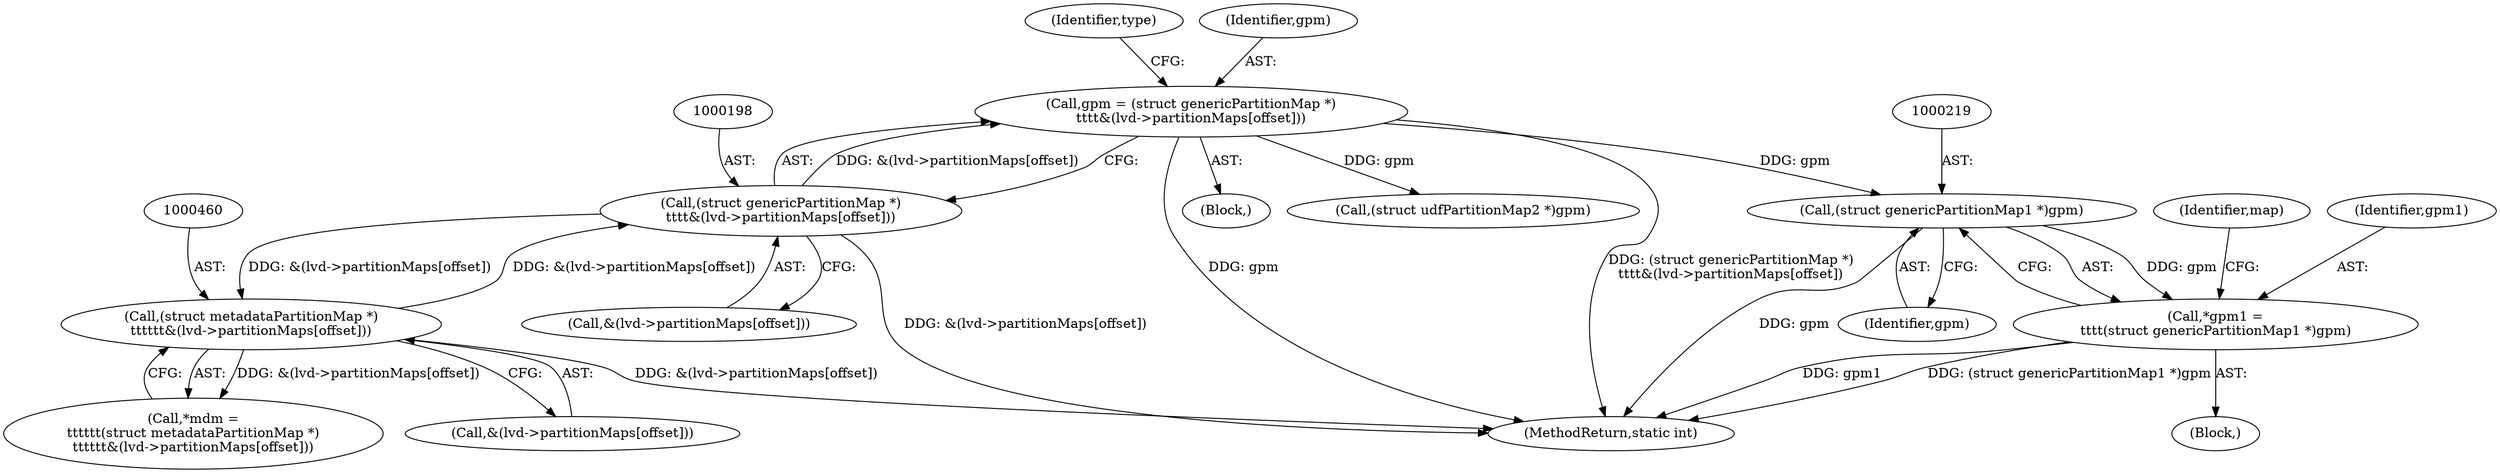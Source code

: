 digraph "0_linux_adee11b2085bee90bd8f4f52123ffb07882d6256@pointer" {
"1000218" [label="(Call,(struct genericPartitionMap1 *)gpm)"];
"1000195" [label="(Call,gpm = (struct genericPartitionMap *)\n\t\t\t\t&(lvd->partitionMaps[offset]))"];
"1000197" [label="(Call,(struct genericPartitionMap *)\n\t\t\t\t&(lvd->partitionMaps[offset]))"];
"1000459" [label="(Call,(struct metadataPartitionMap *)\n\t\t\t\t\t\t&(lvd->partitionMaps[offset]))"];
"1000216" [label="(Call,*gpm1 =\n\t\t\t\t(struct genericPartitionMap1 *)gpm)"];
"1000664" [label="(MethodReturn,static int)"];
"1000199" [label="(Call,&(lvd->partitionMaps[offset]))"];
"1000195" [label="(Call,gpm = (struct genericPartitionMap *)\n\t\t\t\t&(lvd->partitionMaps[offset]))"];
"1000206" [label="(Identifier,type)"];
"1000223" [label="(Identifier,map)"];
"1000457" [label="(Call,*mdm =\n\t\t\t\t\t\t(struct metadataPartitionMap *)\n\t\t\t\t\t\t&(lvd->partitionMaps[offset]))"];
"1000218" [label="(Call,(struct genericPartitionMap1 *)gpm)"];
"1000214" [label="(Block,)"];
"1000185" [label="(Block,)"];
"1000459" [label="(Call,(struct metadataPartitionMap *)\n\t\t\t\t\t\t&(lvd->partitionMaps[offset]))"];
"1000461" [label="(Call,&(lvd->partitionMaps[offset]))"];
"1000197" [label="(Call,(struct genericPartitionMap *)\n\t\t\t\t&(lvd->partitionMaps[offset]))"];
"1000196" [label="(Identifier,gpm)"];
"1000216" [label="(Call,*gpm1 =\n\t\t\t\t(struct genericPartitionMap1 *)gpm)"];
"1000220" [label="(Identifier,gpm)"];
"1000256" [label="(Call,(struct udfPartitionMap2 *)gpm)"];
"1000217" [label="(Identifier,gpm1)"];
"1000218" -> "1000216"  [label="AST: "];
"1000218" -> "1000220"  [label="CFG: "];
"1000219" -> "1000218"  [label="AST: "];
"1000220" -> "1000218"  [label="AST: "];
"1000216" -> "1000218"  [label="CFG: "];
"1000218" -> "1000664"  [label="DDG: gpm"];
"1000218" -> "1000216"  [label="DDG: gpm"];
"1000195" -> "1000218"  [label="DDG: gpm"];
"1000195" -> "1000185"  [label="AST: "];
"1000195" -> "1000197"  [label="CFG: "];
"1000196" -> "1000195"  [label="AST: "];
"1000197" -> "1000195"  [label="AST: "];
"1000206" -> "1000195"  [label="CFG: "];
"1000195" -> "1000664"  [label="DDG: (struct genericPartitionMap *)\n\t\t\t\t&(lvd->partitionMaps[offset])"];
"1000195" -> "1000664"  [label="DDG: gpm"];
"1000197" -> "1000195"  [label="DDG: &(lvd->partitionMaps[offset])"];
"1000195" -> "1000256"  [label="DDG: gpm"];
"1000197" -> "1000199"  [label="CFG: "];
"1000198" -> "1000197"  [label="AST: "];
"1000199" -> "1000197"  [label="AST: "];
"1000197" -> "1000664"  [label="DDG: &(lvd->partitionMaps[offset])"];
"1000459" -> "1000197"  [label="DDG: &(lvd->partitionMaps[offset])"];
"1000197" -> "1000459"  [label="DDG: &(lvd->partitionMaps[offset])"];
"1000459" -> "1000457"  [label="AST: "];
"1000459" -> "1000461"  [label="CFG: "];
"1000460" -> "1000459"  [label="AST: "];
"1000461" -> "1000459"  [label="AST: "];
"1000457" -> "1000459"  [label="CFG: "];
"1000459" -> "1000664"  [label="DDG: &(lvd->partitionMaps[offset])"];
"1000459" -> "1000457"  [label="DDG: &(lvd->partitionMaps[offset])"];
"1000216" -> "1000214"  [label="AST: "];
"1000217" -> "1000216"  [label="AST: "];
"1000223" -> "1000216"  [label="CFG: "];
"1000216" -> "1000664"  [label="DDG: gpm1"];
"1000216" -> "1000664"  [label="DDG: (struct genericPartitionMap1 *)gpm"];
}
